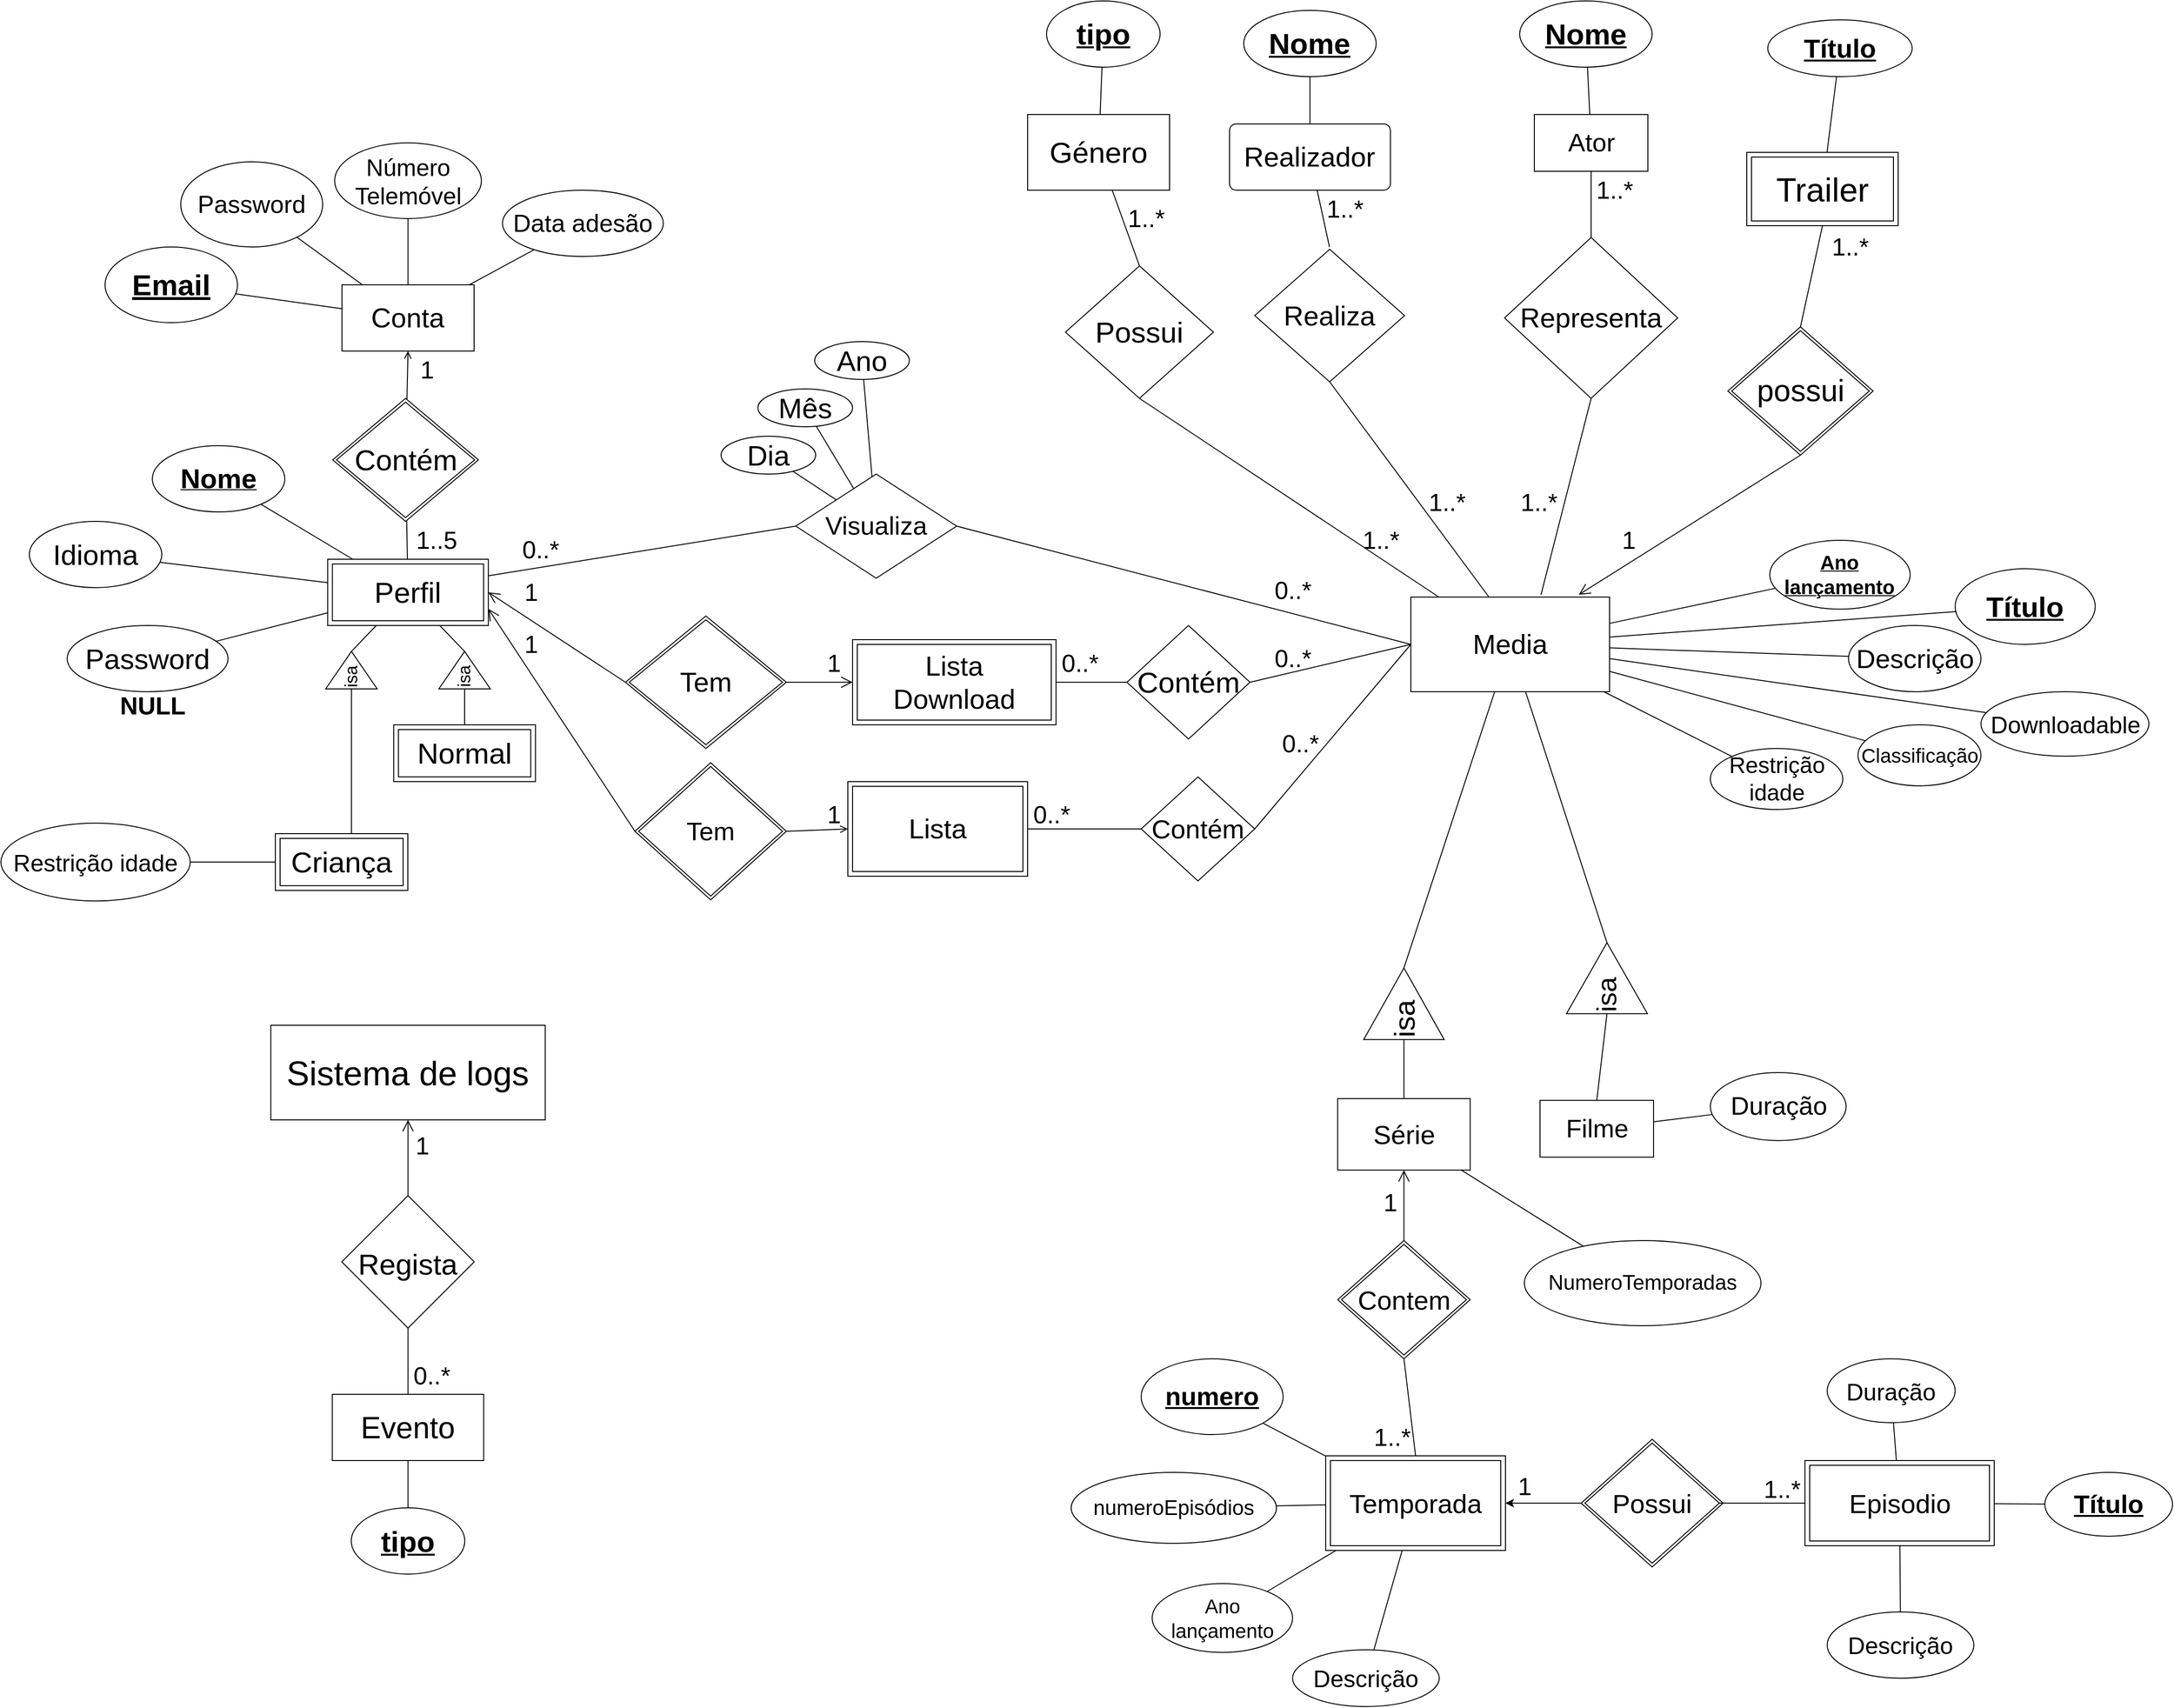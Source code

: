 <mxfile version="15.8.9"><diagram id="wGrFKBGPVvNsxCCn4W4k" name="Page-1"><mxGraphModel dx="2866" dy="2171" grid="1" gridSize="10" guides="1" tooltips="1" connect="1" arrows="1" fold="1" page="1" pageScale="1" pageWidth="827" pageHeight="1169" math="0" shadow="0"><root><mxCell id="0"/><mxCell id="1" parent="0"/><mxCell id="VMYvKB1QoR139iktfy2A-1" value="&lt;font style=&quot;font-size: 29px&quot;&gt;Conta&lt;/font&gt;" style="rounded=0;whiteSpace=wrap;html=1;" vertex="1" parent="1"><mxGeometry x="820.4" y="420" width="139.6" height="70" as="geometry"/></mxCell><mxCell id="VMYvKB1QoR139iktfy2A-2" value="&lt;font style=&quot;font-size: 29px&quot;&gt;Media&lt;/font&gt;" style="rounded=0;whiteSpace=wrap;html=1;fontSize=18;" vertex="1" parent="1"><mxGeometry x="1950" y="750" width="210" height="100" as="geometry"/></mxCell><mxCell id="VMYvKB1QoR139iktfy2A-3" value="&lt;font style=&quot;font-size: 27px&quot;&gt;Filme&lt;/font&gt;" style="rounded=0;whiteSpace=wrap;html=1;fontSize=18;" vertex="1" parent="1"><mxGeometry x="2086.5" y="1281.86" width="120" height="60" as="geometry"/></mxCell><mxCell id="VMYvKB1QoR139iktfy2A-4" value="&lt;font style=&quot;font-size: 28px&quot;&gt;Série&lt;/font&gt;" style="rounded=0;whiteSpace=wrap;html=1;fontSize=18;" vertex="1" parent="1"><mxGeometry x="1872.69" y="1280" width="140" height="75.56" as="geometry"/></mxCell><mxCell id="VMYvKB1QoR139iktfy2A-5" value="" style="endArrow=open;html=1;rounded=0;fontSize=18;entryX=0.5;entryY=1;entryDx=0;entryDy=0;startArrow=none;startFill=0;endFill=0;" edge="1" parent="1" source="VMYvKB1QoR139iktfy2A-36" target="VMYvKB1QoR139iktfy2A-1"><mxGeometry width="50" height="50" relative="1" as="geometry"><mxPoint x="890.2" y="530" as="sourcePoint"/><mxPoint x="1200.2" y="640" as="targetPoint"/></mxGeometry></mxCell><mxCell id="VMYvKB1QoR139iktfy2A-6" value="" style="endArrow=none;html=1;rounded=0;fontSize=18;" edge="1" parent="1" source="VMYvKB1QoR139iktfy2A-33" target="VMYvKB1QoR139iktfy2A-36"><mxGeometry width="50" height="50" relative="1" as="geometry"><mxPoint x="890.2" y="720" as="sourcePoint"/><mxPoint x="890.2" y="660" as="targetPoint"/></mxGeometry></mxCell><mxCell id="VMYvKB1QoR139iktfy2A-7" value="&lt;div style=&quot;font-size: 29px&quot; align=&quot;left&quot;&gt;&lt;font style=&quot;font-size: 29px&quot;&gt;isa&lt;/font&gt;&lt;/div&gt;" style="triangle;whiteSpace=wrap;html=1;fontSize=18;rotation=-90;align=left;" vertex="1" parent="1"><mxGeometry x="2119.76" y="1110" width="75" height="85.56" as="geometry"/></mxCell><mxCell id="VMYvKB1QoR139iktfy2A-8" value="&lt;div style=&quot;font-size: 31px&quot; align=&quot;left&quot;&gt;&lt;font style=&quot;font-size: 31px&quot;&gt;isa&lt;/font&gt;&lt;/div&gt;" style="triangle;whiteSpace=wrap;html=1;fontSize=18;rotation=-90;align=left;" vertex="1" parent="1"><mxGeometry x="1904.84" y="1137.22" width="75.71" height="85" as="geometry"/></mxCell><mxCell id="VMYvKB1QoR139iktfy2A-9" value="" style="endArrow=none;html=1;rounded=0;fontSize=18;exitX=0.5;exitY=0;exitDx=0;exitDy=0;entryX=0;entryY=0.5;entryDx=0;entryDy=0;" edge="1" parent="1" source="VMYvKB1QoR139iktfy2A-3" target="VMYvKB1QoR139iktfy2A-7"><mxGeometry width="50" height="50" relative="1" as="geometry"><mxPoint x="2002.39" y="1117.86" as="sourcePoint"/><mxPoint x="2052.39" y="1067.86" as="targetPoint"/></mxGeometry></mxCell><mxCell id="VMYvKB1QoR139iktfy2A-10" value="" style="endArrow=none;html=1;rounded=0;fontSize=18;entryX=1;entryY=0.5;entryDx=0;entryDy=0;" edge="1" parent="1" source="VMYvKB1QoR139iktfy2A-2" target="VMYvKB1QoR139iktfy2A-7"><mxGeometry width="50" height="50" relative="1" as="geometry"><mxPoint x="1624" y="970" as="sourcePoint"/><mxPoint x="1724" y="880" as="targetPoint"/></mxGeometry></mxCell><mxCell id="VMYvKB1QoR139iktfy2A-11" value="" style="endArrow=none;html=1;rounded=0;fontSize=18;exitX=0.5;exitY=0;exitDx=0;exitDy=0;entryX=0;entryY=0.5;entryDx=0;entryDy=0;" edge="1" parent="1" source="VMYvKB1QoR139iktfy2A-4" target="VMYvKB1QoR139iktfy2A-8"><mxGeometry width="50" height="50" relative="1" as="geometry"><mxPoint x="1427.39" y="1154.44" as="sourcePoint"/><mxPoint x="1477.39" y="1104.44" as="targetPoint"/></mxGeometry></mxCell><mxCell id="VMYvKB1QoR139iktfy2A-12" value="" style="endArrow=none;html=1;rounded=0;fontSize=18;entryX=1;entryY=0.5;entryDx=0;entryDy=0;" edge="1" parent="1" source="VMYvKB1QoR139iktfy2A-2" target="VMYvKB1QoR139iktfy2A-8"><mxGeometry width="50" height="50" relative="1" as="geometry"><mxPoint x="1624" y="970" as="sourcePoint"/><mxPoint x="1674" y="920" as="targetPoint"/></mxGeometry></mxCell><mxCell id="VMYvKB1QoR139iktfy2A-13" value="" style="endArrow=none;html=1;rounded=0;fontSize=19;exitX=0.5;exitY=0;exitDx=0;exitDy=0;" edge="1" parent="1" source="VMYvKB1QoR139iktfy2A-15" target="VMYvKB1QoR139iktfy2A-14"><mxGeometry width="50" height="50" relative="1" as="geometry"><mxPoint x="1752" y="360" as="sourcePoint"/><mxPoint x="1588" y="500" as="targetPoint"/></mxGeometry></mxCell><mxCell id="VMYvKB1QoR139iktfy2A-14" value="&lt;font style=&quot;font-size: 31px&quot;&gt;Género&lt;/font&gt;" style="rounded=0;whiteSpace=wrap;html=1;fontSize=19;" vertex="1" parent="1"><mxGeometry x="1545" y="240" width="150" height="80" as="geometry"/></mxCell><mxCell id="VMYvKB1QoR139iktfy2A-15" value="&lt;font style=&quot;font-size: 31px&quot;&gt;Possui&lt;/font&gt;" style="rhombus;whiteSpace=wrap;html=1;fontSize=19;" vertex="1" parent="1"><mxGeometry x="1585" y="400" width="156.38" height="140" as="geometry"/></mxCell><mxCell id="VMYvKB1QoR139iktfy2A-16" value="" style="endArrow=none;html=1;rounded=0;fontSize=19;entryX=0.5;entryY=1;entryDx=0;entryDy=0;" edge="1" parent="1" source="VMYvKB1QoR139iktfy2A-2" target="VMYvKB1QoR139iktfy2A-15"><mxGeometry width="50" height="50" relative="1" as="geometry"><mxPoint x="1590" y="910" as="sourcePoint"/><mxPoint x="1640" y="860" as="targetPoint"/></mxGeometry></mxCell><mxCell id="VMYvKB1QoR139iktfy2A-17" value="&lt;font style=&quot;font-size: 29px&quot;&gt;Representa&lt;/font&gt;" style="rhombus;whiteSpace=wrap;html=1;fontSize=19;" vertex="1" parent="1"><mxGeometry x="2049" y="370" width="183" height="170" as="geometry"/></mxCell><mxCell id="VMYvKB1QoR139iktfy2A-18" value="" style="endArrow=none;html=1;rounded=0;fontSize=19;entryX=0.5;entryY=1;entryDx=0;entryDy=0;exitX=0.655;exitY=-0.025;exitDx=0;exitDy=0;exitPerimeter=0;" edge="1" parent="1" source="VMYvKB1QoR139iktfy2A-2" target="VMYvKB1QoR139iktfy2A-17"><mxGeometry width="50" height="50" relative="1" as="geometry"><mxPoint x="1810" y="960" as="sourcePoint"/><mxPoint x="1640" y="860" as="targetPoint"/></mxGeometry></mxCell><mxCell id="VMYvKB1QoR139iktfy2A-19" value="&lt;font style=&quot;font-size: 27px&quot;&gt;Ator&lt;/font&gt;" style="rounded=0;whiteSpace=wrap;html=1;fontSize=19;" vertex="1" parent="1"><mxGeometry x="2080.5" y="240" width="120" height="60" as="geometry"/></mxCell><mxCell id="VMYvKB1QoR139iktfy2A-20" value="" style="endArrow=none;html=1;rounded=0;fontSize=19;entryX=0.5;entryY=1;entryDx=0;entryDy=0;exitX=0.5;exitY=0;exitDx=0;exitDy=0;" edge="1" parent="1" source="VMYvKB1QoR139iktfy2A-17" target="VMYvKB1QoR139iktfy2A-19"><mxGeometry width="50" height="50" relative="1" as="geometry"><mxPoint x="1922.38" y="610" as="sourcePoint"/><mxPoint x="1972.38" y="560" as="targetPoint"/></mxGeometry></mxCell><mxCell id="VMYvKB1QoR139iktfy2A-21" value="&lt;div align=&quot;left&quot;&gt;isa&lt;/div&gt;" style="triangle;whiteSpace=wrap;html=1;fontSize=18;rotation=-90;align=left;" vertex="1" parent="1"><mxGeometry x="810.61" y="800" width="39.59" height="54.44" as="geometry"/></mxCell><mxCell id="VMYvKB1QoR139iktfy2A-22" value="&lt;div align=&quot;left&quot;&gt;isa&lt;/div&gt;" style="triangle;whiteSpace=wrap;html=1;fontSize=18;rotation=-90;align=left;" vertex="1" parent="1"><mxGeometry x="930.2" y="800" width="39.59" height="54.44" as="geometry"/></mxCell><mxCell id="VMYvKB1QoR139iktfy2A-23" value="" style="endArrow=none;html=1;rounded=0;fontSize=16;exitX=1;exitY=0.5;exitDx=0;exitDy=0;" edge="1" parent="1" source="VMYvKB1QoR139iktfy2A-21" target="VMYvKB1QoR139iktfy2A-33"><mxGeometry width="50" height="50" relative="1" as="geometry"><mxPoint x="1190.2" y="990" as="sourcePoint"/><mxPoint x="890.2" y="780" as="targetPoint"/></mxGeometry></mxCell><mxCell id="VMYvKB1QoR139iktfy2A-24" value="" style="endArrow=none;html=1;rounded=0;fontSize=16;exitX=1;exitY=0.5;exitDx=0;exitDy=0;" edge="1" parent="1" source="VMYvKB1QoR139iktfy2A-22" target="VMYvKB1QoR139iktfy2A-33"><mxGeometry width="50" height="50" relative="1" as="geometry"><mxPoint x="1190.2" y="990" as="sourcePoint"/><mxPoint x="890.2" y="780" as="targetPoint"/></mxGeometry></mxCell><mxCell id="VMYvKB1QoR139iktfy2A-25" value="" style="endArrow=none;html=1;rounded=0;fontSize=16;entryX=0;entryY=0.5;entryDx=0;entryDy=0;exitX=0.5;exitY=0;exitDx=0;exitDy=0;" edge="1" parent="1" target="VMYvKB1QoR139iktfy2A-21"><mxGeometry width="50" height="50" relative="1" as="geometry"><mxPoint x="830.4" y="1000" as="sourcePoint"/><mxPoint x="1240.2" y="940" as="targetPoint"/></mxGeometry></mxCell><mxCell id="VMYvKB1QoR139iktfy2A-26" value="" style="endArrow=none;html=1;rounded=0;fontSize=16;exitX=0;exitY=0.5;exitDx=0;exitDy=0;entryX=0.5;entryY=0;entryDx=0;entryDy=0;" edge="1" parent="1" source="VMYvKB1QoR139iktfy2A-22" target="VMYvKB1QoR139iktfy2A-34"><mxGeometry width="50" height="50" relative="1" as="geometry"><mxPoint x="1190.2" y="990" as="sourcePoint"/><mxPoint x="950" y="890" as="targetPoint"/></mxGeometry></mxCell><mxCell id="VMYvKB1QoR139iktfy2A-27" value="" style="endArrow=none;html=1;rounded=0;entryX=0;entryY=0.5;entryDx=0;entryDy=0;exitX=1;exitY=0.25;exitDx=0;exitDy=0;" edge="1" parent="1" source="VMYvKB1QoR139iktfy2A-33" target="VMYvKB1QoR139iktfy2A-28"><mxGeometry width="50" height="50" relative="1" as="geometry"><mxPoint x="980" y="720" as="sourcePoint"/><mxPoint x="1550" y="990" as="targetPoint"/></mxGeometry></mxCell><mxCell id="VMYvKB1QoR139iktfy2A-28" value="&lt;font style=&quot;font-size: 27px&quot;&gt;Visualiza&lt;/font&gt;" style="rhombus;whiteSpace=wrap;html=1;fontSize=22;" vertex="1" parent="1"><mxGeometry x="1300" y="620" width="170" height="110" as="geometry"/></mxCell><mxCell id="VMYvKB1QoR139iktfy2A-29" value="" style="endArrow=none;html=1;rounded=0;entryX=1;entryY=0.5;entryDx=0;entryDy=0;exitX=0;exitY=0.5;exitDx=0;exitDy=0;" edge="1" parent="1" source="VMYvKB1QoR139iktfy2A-2" target="VMYvKB1QoR139iktfy2A-28"><mxGeometry width="50" height="50" relative="1" as="geometry"><mxPoint x="1500" y="1040" as="sourcePoint"/><mxPoint x="1550" y="990" as="targetPoint"/></mxGeometry></mxCell><mxCell id="VMYvKB1QoR139iktfy2A-30" value="" style="endArrow=none;html=1;rounded=0;exitX=0;exitY=0.5;exitDx=0;exitDy=0;" edge="1" parent="1" source="VMYvKB1QoR139iktfy2A-31" target="VMYvKB1QoR139iktfy2A-37"><mxGeometry width="50" height="50" relative="1" as="geometry"><mxPoint x="1550" y="920" as="sourcePoint"/><mxPoint x="1350" y="880" as="targetPoint"/></mxGeometry></mxCell><mxCell id="VMYvKB1QoR139iktfy2A-31" value="&lt;font style=&quot;font-size: 28px&quot;&gt;Contém&lt;/font&gt;" style="rhombus;whiteSpace=wrap;html=1;fontSize=18;align=center;" vertex="1" parent="1"><mxGeometry x="1665" y="940" width="120" height="110" as="geometry"/></mxCell><mxCell id="VMYvKB1QoR139iktfy2A-32" value="" style="endArrow=none;html=1;rounded=0;entryX=1;entryY=0.5;entryDx=0;entryDy=0;exitX=0;exitY=0.5;exitDx=0;exitDy=0;" edge="1" parent="1" source="VMYvKB1QoR139iktfy2A-2" target="VMYvKB1QoR139iktfy2A-31"><mxGeometry width="50" height="50" relative="1" as="geometry"><mxPoint x="1450" y="1040" as="sourcePoint"/><mxPoint x="1500" y="990" as="targetPoint"/></mxGeometry></mxCell><mxCell id="VMYvKB1QoR139iktfy2A-33" value="&lt;font style=&quot;font-size: 31px&quot;&gt;Perfil&lt;/font&gt;" style="shape=ext;margin=3;double=1;whiteSpace=wrap;html=1;align=center;" vertex="1" parent="1"><mxGeometry x="805.3" y="710" width="169.8" height="70" as="geometry"/></mxCell><mxCell id="VMYvKB1QoR139iktfy2A-34" value="Normal" style="shape=ext;margin=3;double=1;whiteSpace=wrap;html=1;align=center;fontSize=31;" vertex="1" parent="1"><mxGeometry x="875.09" y="885" width="149.8" height="60" as="geometry"/></mxCell><mxCell id="VMYvKB1QoR139iktfy2A-35" value="Criança" style="shape=ext;margin=3;double=1;whiteSpace=wrap;html=1;align=center;fontSize=31;" vertex="1" parent="1"><mxGeometry x="750" y="1000" width="140" height="60" as="geometry"/></mxCell><mxCell id="VMYvKB1QoR139iktfy2A-36" value="Contém" style="shape=rhombus;double=1;perimeter=rhombusPerimeter;whiteSpace=wrap;html=1;align=center;fontSize=31;" vertex="1" parent="1"><mxGeometry x="810.61" y="540" width="154" height="130" as="geometry"/></mxCell><mxCell id="VMYvKB1QoR139iktfy2A-37" value="Lista" style="shape=ext;margin=3;double=1;whiteSpace=wrap;html=1;align=center;fontSize=29;" vertex="1" parent="1"><mxGeometry x="1355" y="945" width="190" height="100" as="geometry"/></mxCell><mxCell id="VMYvKB1QoR139iktfy2A-38" value="&lt;font style=&quot;font-size: 27px&quot;&gt;Tem&lt;/font&gt;" style="shape=rhombus;double=1;perimeter=rhombusPerimeter;whiteSpace=wrap;html=1;align=center;fontSize=24;" vertex="1" parent="1"><mxGeometry x="1130" y="925" width="160" height="145" as="geometry"/></mxCell><mxCell id="VMYvKB1QoR139iktfy2A-39" value="" style="endArrow=open;html=1;rounded=0;exitX=0;exitY=0.5;exitDx=0;exitDy=0;startArrow=none;startFill=0;endFill=0;endSize=10;startSize=10;entryX=1;entryY=0.75;entryDx=0;entryDy=0;" edge="1" parent="1" source="VMYvKB1QoR139iktfy2A-38" target="VMYvKB1QoR139iktfy2A-33"><mxGeometry width="50" height="50" relative="1" as="geometry"><mxPoint x="1034.89" y="925" as="sourcePoint"/><mxPoint x="970" y="745" as="targetPoint"/></mxGeometry></mxCell><mxCell id="VMYvKB1QoR139iktfy2A-40" value="" style="endArrow=open;html=1;rounded=0;fontSize=18;startArrow=none;startFill=0;endFill=0;exitX=1;exitY=0.5;exitDx=0;exitDy=0;entryX=0;entryY=0.5;entryDx=0;entryDy=0;" edge="1" parent="1" source="VMYvKB1QoR139iktfy2A-38" target="VMYvKB1QoR139iktfy2A-37"><mxGeometry width="50" height="50" relative="1" as="geometry"><mxPoint x="826.768" y="1155.973" as="sourcePoint"/><mxPoint x="829.164" y="1070" as="targetPoint"/></mxGeometry></mxCell><mxCell id="VMYvKB1QoR139iktfy2A-41" value="&lt;font style=&quot;font-size: 35px&quot;&gt;Trailer&lt;/font&gt;" style="shape=ext;margin=3;double=1;whiteSpace=wrap;html=1;align=center;fontSize=24;" vertex="1" parent="1"><mxGeometry x="2305" y="280" width="160" height="77.5" as="geometry"/></mxCell><mxCell id="VMYvKB1QoR139iktfy2A-42" value="&lt;font style=&quot;font-size: 32px&quot;&gt;possui&lt;/font&gt;" style="shape=rhombus;double=1;perimeter=rhombusPerimeter;whiteSpace=wrap;html=1;align=center;fontSize=24;" vertex="1" parent="1"><mxGeometry x="2285" y="464.44" width="153.5" height="135.56" as="geometry"/></mxCell><mxCell id="VMYvKB1QoR139iktfy2A-43" value="" style="endArrow=none;html=1;rounded=0;fontSize=24;startSize=10;endSize=10;exitX=0.845;exitY=-0.025;exitDx=0;exitDy=0;startArrow=open;startFill=0;entryX=0.5;entryY=1;entryDx=0;entryDy=0;exitPerimeter=0;" edge="1" parent="1" source="VMYvKB1QoR139iktfy2A-2" target="VMYvKB1QoR139iktfy2A-42"><mxGeometry width="50" height="50" relative="1" as="geometry"><mxPoint x="1560" y="1040" as="sourcePoint"/><mxPoint x="1610" y="990" as="targetPoint"/></mxGeometry></mxCell><mxCell id="VMYvKB1QoR139iktfy2A-44" value="" style="endArrow=none;html=1;rounded=0;fontSize=24;startSize=10;endSize=10;entryX=0.5;entryY=1;entryDx=0;entryDy=0;exitX=0.5;exitY=0;exitDx=0;exitDy=0;" edge="1" parent="1" source="VMYvKB1QoR139iktfy2A-42" target="VMYvKB1QoR139iktfy2A-41"><mxGeometry width="50" height="50" relative="1" as="geometry"><mxPoint x="1581.5" y="774.44" as="sourcePoint"/><mxPoint x="1631.5" y="724.44" as="targetPoint"/></mxGeometry></mxCell><mxCell id="VMYvKB1QoR139iktfy2A-45" value="Temporada" style="shape=ext;margin=3;double=1;whiteSpace=wrap;html=1;align=center;fontSize=28;" vertex="1" parent="1"><mxGeometry x="1860" y="1657.5" width="190" height="100" as="geometry"/></mxCell><mxCell id="VMYvKB1QoR139iktfy2A-46" value="Episodio" style="shape=ext;margin=3;double=1;whiteSpace=wrap;html=1;align=center;fontSize=28;" vertex="1" parent="1"><mxGeometry x="2366.5" y="1662.5" width="200" height="90" as="geometry"/></mxCell><mxCell id="VMYvKB1QoR139iktfy2A-47" value="Contem" style="shape=rhombus;double=1;perimeter=rhombusPerimeter;whiteSpace=wrap;html=1;align=center;fontSize=28;" vertex="1" parent="1"><mxGeometry x="1872.69" y="1430" width="140" height="125" as="geometry"/></mxCell><mxCell id="VMYvKB1QoR139iktfy2A-48" value="" style="endArrow=open;html=1;rounded=0;fontSize=28;startSize=10;endSize=10;entryX=0.5;entryY=1;entryDx=0;entryDy=0;exitX=0.5;exitY=0;exitDx=0;exitDy=0;startArrow=none;startFill=0;endFill=0;" edge="1" parent="1" source="VMYvKB1QoR139iktfy2A-47" target="VMYvKB1QoR139iktfy2A-4"><mxGeometry relative="1" as="geometry"><mxPoint x="1186.5" y="1440" as="sourcePoint"/><mxPoint x="1346.5" y="1440" as="targetPoint"/></mxGeometry></mxCell><mxCell id="VMYvKB1QoR139iktfy2A-49" value="" style="endArrow=none;html=1;rounded=0;fontSize=28;startSize=10;endSize=10;entryX=0.5;entryY=1;entryDx=0;entryDy=0;exitX=0.5;exitY=0;exitDx=0;exitDy=0;" edge="1" parent="1" source="VMYvKB1QoR139iktfy2A-45" target="VMYvKB1QoR139iktfy2A-47"><mxGeometry relative="1" as="geometry"><mxPoint x="1941.5" y="1510" as="sourcePoint"/><mxPoint x="2006.5" y="1440" as="targetPoint"/></mxGeometry></mxCell><mxCell id="VMYvKB1QoR139iktfy2A-50" value="" style="edgeStyle=orthogonalEdgeStyle;rounded=0;orthogonalLoop=1;jettySize=auto;html=1;fontSize=21;" edge="1" parent="1" source="VMYvKB1QoR139iktfy2A-51" target="VMYvKB1QoR139iktfy2A-45"><mxGeometry relative="1" as="geometry"/></mxCell><mxCell id="VMYvKB1QoR139iktfy2A-51" value="Possui" style="shape=rhombus;double=1;perimeter=rhombusPerimeter;whiteSpace=wrap;html=1;align=center;fontSize=28;" vertex="1" parent="1"><mxGeometry x="2130" y="1640" width="150" height="135" as="geometry"/></mxCell><mxCell id="VMYvKB1QoR139iktfy2A-52" value="" style="endArrow=none;html=1;rounded=0;fontSize=28;startSize=10;endSize=10;exitX=1;exitY=0.5;exitDx=0;exitDy=0;" edge="1" parent="1" source="VMYvKB1QoR139iktfy2A-45" target="VMYvKB1QoR139iktfy2A-51"><mxGeometry relative="1" as="geometry"><mxPoint x="1376.5" y="1347.5" as="sourcePoint"/><mxPoint x="2126.09" y="1707.5" as="targetPoint"/></mxGeometry></mxCell><mxCell id="VMYvKB1QoR139iktfy2A-53" value="" style="endArrow=none;html=1;rounded=0;fontSize=28;startSize=10;endSize=10;entryX=0;entryY=0.5;entryDx=0;entryDy=0;exitX=1;exitY=0.5;exitDx=0;exitDy=0;" edge="1" parent="1" target="VMYvKB1QoR139iktfy2A-46"><mxGeometry relative="1" as="geometry"><mxPoint x="2276.09" y="1707.5" as="sourcePoint"/><mxPoint x="2136.5" y="1582.5" as="targetPoint"/></mxGeometry></mxCell><mxCell id="VMYvKB1QoR139iktfy2A-54" value="Realiza" style="shape=rhombus;perimeter=rhombusPerimeter;whiteSpace=wrap;html=1;align=center;fontSize=29;" vertex="1" parent="1"><mxGeometry x="1785" y="382.5" width="158.38" height="140" as="geometry"/></mxCell><mxCell id="VMYvKB1QoR139iktfy2A-55" value="" style="endArrow=none;html=1;rounded=0;fontSize=29;startSize=10;endSize=10;entryX=0.5;entryY=1;entryDx=0;entryDy=0;exitX=0.393;exitY=0;exitDx=0;exitDy=0;exitPerimeter=0;" edge="1" parent="1" source="VMYvKB1QoR139iktfy2A-2" target="VMYvKB1QoR139iktfy2A-54"><mxGeometry relative="1" as="geometry"><mxPoint x="1500" y="1090" as="sourcePoint"/><mxPoint x="1660" y="1090" as="targetPoint"/></mxGeometry></mxCell><mxCell id="VMYvKB1QoR139iktfy2A-56" value="Realizador" style="rounded=1;arcSize=10;whiteSpace=wrap;html=1;align=center;fontSize=29;" vertex="1" parent="1"><mxGeometry x="1758.38" y="250" width="170" height="70" as="geometry"/></mxCell><mxCell id="VMYvKB1QoR139iktfy2A-57" value="" style="endArrow=none;html=1;rounded=0;fontSize=29;startSize=10;endSize=10;" edge="1" parent="1" target="VMYvKB1QoR139iktfy2A-56"><mxGeometry relative="1" as="geometry"><mxPoint x="1864" y="380" as="sourcePoint"/><mxPoint x="1874.19" y="532.5" as="targetPoint"/></mxGeometry></mxCell><mxCell id="VMYvKB1QoR139iktfy2A-58" value="Tem" style="shape=rhombus;double=1;perimeter=rhombusPerimeter;whiteSpace=wrap;html=1;align=center;fontSize=29;" vertex="1" parent="1"><mxGeometry x="1120" y="770" width="170" height="140" as="geometry"/></mxCell><mxCell id="VMYvKB1QoR139iktfy2A-59" value="Lista&lt;br&gt;Download" style="shape=ext;margin=3;double=1;whiteSpace=wrap;html=1;align=center;fontSize=29;" vertex="1" parent="1"><mxGeometry x="1360" y="795" width="215" height="90" as="geometry"/></mxCell><mxCell id="VMYvKB1QoR139iktfy2A-60" value="" style="endArrow=none;html=1;rounded=0;fontSize=29;startSize=10;endSize=14;startArrow=open;startFill=0;entryX=0;entryY=0.5;entryDx=0;entryDy=0;exitX=1;exitY=0.5;exitDx=0;exitDy=0;" edge="1" parent="1" source="VMYvKB1QoR139iktfy2A-33" target="VMYvKB1QoR139iktfy2A-58"><mxGeometry relative="1" as="geometry"><mxPoint x="970" y="730" as="sourcePoint"/><mxPoint x="1190" y="730" as="targetPoint"/></mxGeometry></mxCell><mxCell id="VMYvKB1QoR139iktfy2A-61" value="" style="endArrow=open;html=1;rounded=0;fontSize=29;startSize=10;endSize=10;exitX=1;exitY=0.5;exitDx=0;exitDy=0;endFill=0;" edge="1" parent="1" source="VMYvKB1QoR139iktfy2A-58" target="VMYvKB1QoR139iktfy2A-59"><mxGeometry relative="1" as="geometry"><mxPoint x="1490" y="700" as="sourcePoint"/><mxPoint x="1650" y="700" as="targetPoint"/></mxGeometry></mxCell><mxCell id="VMYvKB1QoR139iktfy2A-62" value="&lt;div&gt;Contém&lt;/div&gt;" style="shape=rhombus;perimeter=rhombusPerimeter;whiteSpace=wrap;html=1;align=center;fontSize=31;" vertex="1" parent="1"><mxGeometry x="1650" y="780" width="130" height="120" as="geometry"/></mxCell><mxCell id="VMYvKB1QoR139iktfy2A-63" value="" style="endArrow=none;html=1;rounded=0;fontSize=28;startSize=10;endSize=10;entryX=1;entryY=0.5;entryDx=0;entryDy=0;exitX=0;exitY=0.5;exitDx=0;exitDy=0;" edge="1" parent="1" source="VMYvKB1QoR139iktfy2A-62" target="VMYvKB1QoR139iktfy2A-59"><mxGeometry width="50" height="50" relative="1" as="geometry"><mxPoint x="1550" y="900" as="sourcePoint"/><mxPoint x="1600" y="850" as="targetPoint"/></mxGeometry></mxCell><mxCell id="VMYvKB1QoR139iktfy2A-64" value="" style="endArrow=none;html=1;rounded=0;fontSize=28;startSize=10;endSize=10;entryX=1;entryY=0.5;entryDx=0;entryDy=0;exitX=0;exitY=0.5;exitDx=0;exitDy=0;" edge="1" parent="1" source="VMYvKB1QoR139iktfy2A-2" target="VMYvKB1QoR139iktfy2A-62"><mxGeometry width="50" height="50" relative="1" as="geometry"><mxPoint x="1550" y="900" as="sourcePoint"/><mxPoint x="1600" y="850" as="targetPoint"/></mxGeometry></mxCell><mxCell id="VMYvKB1QoR139iktfy2A-65" value="&lt;font style=&quot;font-size: 36px&quot;&gt;Sistema de logs&lt;/font&gt;" style="rounded=0;whiteSpace=wrap;html=1;" vertex="1" parent="1"><mxGeometry x="745.2" y="1202.5" width="290" height="100" as="geometry"/></mxCell><mxCell id="VMYvKB1QoR139iktfy2A-66" value="Evento" style="rounded=0;whiteSpace=wrap;html=1;fontSize=32;" vertex="1" parent="1"><mxGeometry x="810.2" y="1592.5" width="160" height="70" as="geometry"/></mxCell><mxCell id="VMYvKB1QoR139iktfy2A-67" value="&lt;font style=&quot;font-size: 31px&quot;&gt;Regista&lt;/font&gt;" style="rhombus;whiteSpace=wrap;html=1;fontSize=36;" vertex="1" parent="1"><mxGeometry x="820.2" y="1382.5" width="140" height="140" as="geometry"/></mxCell><mxCell id="VMYvKB1QoR139iktfy2A-68" value="" style="endArrow=open;html=1;rounded=0;fontSize=36;entryX=0.5;entryY=1;entryDx=0;entryDy=0;endFill=0;endSize=10;" edge="1" parent="1" source="VMYvKB1QoR139iktfy2A-67" target="VMYvKB1QoR139iktfy2A-65"><mxGeometry width="50" height="50" relative="1" as="geometry"><mxPoint x="-314.8" y="1742.5" as="sourcePoint"/><mxPoint x="-264.8" y="1692.5" as="targetPoint"/></mxGeometry></mxCell><mxCell id="VMYvKB1QoR139iktfy2A-69" value="" style="endArrow=none;html=1;rounded=0;fontSize=36;exitX=0.5;exitY=0;exitDx=0;exitDy=0;" edge="1" parent="1" source="VMYvKB1QoR139iktfy2A-66" target="VMYvKB1QoR139iktfy2A-67"><mxGeometry width="50" height="50" relative="1" as="geometry"><mxPoint x="-314.8" y="1742.5" as="sourcePoint"/><mxPoint x="-264.8" y="1692.5" as="targetPoint"/></mxGeometry></mxCell><mxCell id="VMYvKB1QoR139iktfy2A-70" value="&lt;font style=&quot;font-size: 26px&quot;&gt;Password&lt;/font&gt;" style="ellipse;whiteSpace=wrap;html=1;align=center;" vertex="1" parent="1"><mxGeometry x="650" y="290" width="150" height="90" as="geometry"/></mxCell><mxCell id="VMYvKB1QoR139iktfy2A-71" value="&lt;font style=&quot;font-size: 31px&quot;&gt;&lt;b&gt;&lt;u&gt;&lt;font style=&quot;font-size: 31px&quot;&gt;Email&lt;/font&gt;&lt;/u&gt;&lt;/b&gt;&lt;/font&gt;" style="ellipse;whiteSpace=wrap;html=1;align=center;" vertex="1" parent="1"><mxGeometry x="570" y="380" width="140" height="80" as="geometry"/></mxCell><mxCell id="VMYvKB1QoR139iktfy2A-72" value="&lt;div&gt;&lt;font style=&quot;font-size: 25px&quot;&gt;Número&lt;/font&gt;&lt;/div&gt;&lt;div&gt;&lt;font style=&quot;font-size: 25px&quot;&gt;Telemóvel&lt;/font&gt;&lt;/div&gt;" style="ellipse;whiteSpace=wrap;html=1;align=center;" vertex="1" parent="1"><mxGeometry x="812.65" y="270" width="155.1" height="80" as="geometry"/></mxCell><mxCell id="VMYvKB1QoR139iktfy2A-73" value="&lt;font style=&quot;font-size: 26px&quot;&gt;Data adesão&lt;/font&gt;" style="ellipse;whiteSpace=wrap;html=1;align=center;" vertex="1" parent="1"><mxGeometry x="990" y="320" width="170" height="70" as="geometry"/></mxCell><mxCell id="VMYvKB1QoR139iktfy2A-74" value="" style="endArrow=none;html=1;rounded=0;" edge="1" parent="1" source="VMYvKB1QoR139iktfy2A-1" target="VMYvKB1QoR139iktfy2A-71"><mxGeometry width="50" height="50" relative="1" as="geometry"><mxPoint x="1100" y="490" as="sourcePoint"/><mxPoint x="1150" y="440" as="targetPoint"/></mxGeometry></mxCell><mxCell id="VMYvKB1QoR139iktfy2A-75" value="" style="endArrow=none;html=1;rounded=0;" edge="1" parent="1" source="VMYvKB1QoR139iktfy2A-1" target="VMYvKB1QoR139iktfy2A-70"><mxGeometry width="50" height="50" relative="1" as="geometry"><mxPoint x="1100" y="490" as="sourcePoint"/><mxPoint x="1150" y="440" as="targetPoint"/></mxGeometry></mxCell><mxCell id="VMYvKB1QoR139iktfy2A-76" value="" style="endArrow=none;html=1;rounded=0;" edge="1" parent="1" source="VMYvKB1QoR139iktfy2A-1" target="VMYvKB1QoR139iktfy2A-72"><mxGeometry width="50" height="50" relative="1" as="geometry"><mxPoint x="1100" y="490" as="sourcePoint"/><mxPoint x="1150" y="440" as="targetPoint"/></mxGeometry></mxCell><mxCell id="VMYvKB1QoR139iktfy2A-77" value="" style="endArrow=none;html=1;rounded=0;" edge="1" parent="1" source="VMYvKB1QoR139iktfy2A-1" target="VMYvKB1QoR139iktfy2A-73"><mxGeometry width="50" height="50" relative="1" as="geometry"><mxPoint x="1100" y="490" as="sourcePoint"/><mxPoint x="1150" y="440" as="targetPoint"/></mxGeometry></mxCell><mxCell id="VMYvKB1QoR139iktfy2A-78" value="&lt;u&gt;&lt;font style=&quot;font-size: 29px&quot;&gt;&lt;b&gt;Nome&lt;/b&gt;&lt;/font&gt;&lt;/u&gt;" style="ellipse;whiteSpace=wrap;html=1;align=center;" vertex="1" parent="1"><mxGeometry x="620" y="590" width="140" height="70" as="geometry"/></mxCell><mxCell id="VMYvKB1QoR139iktfy2A-79" value="&lt;font style=&quot;font-size: 30px&quot;&gt;Idioma&lt;/font&gt;" style="ellipse;whiteSpace=wrap;html=1;align=center;" vertex="1" parent="1"><mxGeometry x="490" y="670" width="140" height="70" as="geometry"/></mxCell><mxCell id="VMYvKB1QoR139iktfy2A-80" value="&lt;font style=&quot;font-size: 25px&quot;&gt;Restrição idade&lt;/font&gt;" style="ellipse;whiteSpace=wrap;html=1;align=center;" vertex="1" parent="1"><mxGeometry x="460" y="988.89" width="200" height="82.22" as="geometry"/></mxCell><mxCell id="VMYvKB1QoR139iktfy2A-81" value="" style="endArrow=none;html=1;rounded=0;" edge="1" parent="1" source="VMYvKB1QoR139iktfy2A-33" target="VMYvKB1QoR139iktfy2A-78"><mxGeometry width="50" height="50" relative="1" as="geometry"><mxPoint x="1100" y="790" as="sourcePoint"/><mxPoint x="1150" y="740" as="targetPoint"/></mxGeometry></mxCell><mxCell id="VMYvKB1QoR139iktfy2A-82" value="" style="endArrow=none;html=1;rounded=0;" edge="1" parent="1" source="VMYvKB1QoR139iktfy2A-33" target="VMYvKB1QoR139iktfy2A-79"><mxGeometry width="50" height="50" relative="1" as="geometry"><mxPoint x="1100" y="790" as="sourcePoint"/><mxPoint x="1150" y="740" as="targetPoint"/></mxGeometry></mxCell><mxCell id="VMYvKB1QoR139iktfy2A-83" value="" style="endArrow=none;html=1;rounded=0;" edge="1" parent="1" source="VMYvKB1QoR139iktfy2A-35" target="VMYvKB1QoR139iktfy2A-80"><mxGeometry width="50" height="50" relative="1" as="geometry"><mxPoint x="1100" y="790" as="sourcePoint"/><mxPoint x="1150" y="740" as="targetPoint"/></mxGeometry></mxCell><mxCell id="VMYvKB1QoR139iktfy2A-84" value="&lt;u&gt;&lt;b&gt;&lt;font style=&quot;font-size: 21px&quot;&gt;Ano lançamento&lt;br&gt;&lt;/font&gt;&lt;/b&gt;&lt;/u&gt;" style="ellipse;whiteSpace=wrap;html=1;align=center;" vertex="1" parent="1"><mxGeometry x="2329.31" y="690" width="148.38" height="72.78" as="geometry"/></mxCell><mxCell id="VMYvKB1QoR139iktfy2A-85" value="" style="endArrow=none;html=1;rounded=0;fontSize=21;" edge="1" parent="1" source="VMYvKB1QoR139iktfy2A-84" target="VMYvKB1QoR139iktfy2A-2"><mxGeometry width="50" height="50" relative="1" as="geometry"><mxPoint x="1920" y="1000" as="sourcePoint"/><mxPoint x="1970" y="950" as="targetPoint"/></mxGeometry></mxCell><mxCell id="VMYvKB1QoR139iktfy2A-86" value="Classificação" style="ellipse;whiteSpace=wrap;html=1;align=center;fontSize=21;" vertex="1" parent="1"><mxGeometry x="2422.5" y="885" width="130" height="64.44" as="geometry"/></mxCell><mxCell id="VMYvKB1QoR139iktfy2A-87" value="" style="endArrow=none;html=1;rounded=0;fontSize=21;" edge="1" parent="1" source="VMYvKB1QoR139iktfy2A-86" target="VMYvKB1QoR139iktfy2A-2"><mxGeometry width="50" height="50" relative="1" as="geometry"><mxPoint x="1920" y="1000" as="sourcePoint"/><mxPoint x="1970" y="950" as="targetPoint"/></mxGeometry></mxCell><mxCell id="VMYvKB1QoR139iktfy2A-88" value="&lt;font style=&quot;font-size: 24px&quot;&gt;Restrição idade&lt;/font&gt;" style="ellipse;whiteSpace=wrap;html=1;align=center;fontSize=21;" vertex="1" parent="1"><mxGeometry x="2266.5" y="910.0" width="140" height="64.44" as="geometry"/></mxCell><mxCell id="VMYvKB1QoR139iktfy2A-89" value="" style="endArrow=none;html=1;rounded=0;fontSize=21;" edge="1" parent="1" source="VMYvKB1QoR139iktfy2A-88" target="VMYvKB1QoR139iktfy2A-2"><mxGeometry width="50" height="50" relative="1" as="geometry"><mxPoint x="1920" y="1000" as="sourcePoint"/><mxPoint x="1970" y="950" as="targetPoint"/></mxGeometry></mxCell><mxCell id="VMYvKB1QoR139iktfy2A-90" value="&lt;font style=&quot;font-size: 28px&quot;&gt;Descrição&lt;/font&gt;" style="ellipse;whiteSpace=wrap;html=1;align=center;fontSize=21;" vertex="1" parent="1"><mxGeometry x="2412.5" y="780.0" width="140" height="70" as="geometry"/></mxCell><mxCell id="VMYvKB1QoR139iktfy2A-91" value="" style="endArrow=none;html=1;rounded=0;fontSize=21;" edge="1" parent="1" source="VMYvKB1QoR139iktfy2A-90" target="VMYvKB1QoR139iktfy2A-2"><mxGeometry width="50" height="50" relative="1" as="geometry"><mxPoint x="1920" y="1000" as="sourcePoint"/><mxPoint x="1970" y="950" as="targetPoint"/></mxGeometry></mxCell><mxCell id="VMYvKB1QoR139iktfy2A-92" value="&lt;font style=&quot;font-size: 25px&quot;&gt;Downloadable&lt;/font&gt;" style="ellipse;whiteSpace=wrap;html=1;align=center;fontSize=21;" vertex="1" parent="1"><mxGeometry x="2552.5" y="850.0" width="177.5" height="68.14" as="geometry"/></mxCell><mxCell id="VMYvKB1QoR139iktfy2A-93" value="" style="endArrow=none;html=1;rounded=0;fontSize=21;" edge="1" parent="1" source="VMYvKB1QoR139iktfy2A-92" target="VMYvKB1QoR139iktfy2A-2"><mxGeometry width="50" height="50" relative="1" as="geometry"><mxPoint x="1920" y="1200" as="sourcePoint"/><mxPoint x="1970" y="1150" as="targetPoint"/></mxGeometry></mxCell><mxCell id="VMYvKB1QoR139iktfy2A-94" value="&lt;font style=&quot;font-size: 27px&quot;&gt;Duração&lt;/font&gt;" style="ellipse;whiteSpace=wrap;html=1;align=center;fontSize=21;" vertex="1" parent="1"><mxGeometry x="2266.5" y="1252.5" width="143.5" height="71.86" as="geometry"/></mxCell><mxCell id="VMYvKB1QoR139iktfy2A-95" value="" style="endArrow=none;html=1;rounded=0;fontSize=21;" edge="1" parent="1" source="VMYvKB1QoR139iktfy2A-3" target="VMYvKB1QoR139iktfy2A-94"><mxGeometry width="50" height="50" relative="1" as="geometry"><mxPoint x="1460" y="992.5" as="sourcePoint"/><mxPoint x="1510" y="942.5" as="targetPoint"/></mxGeometry></mxCell><mxCell id="VMYvKB1QoR139iktfy2A-96" value="&lt;font style=&quot;font-size: 25px&quot;&gt;Duração&lt;/font&gt;" style="ellipse;whiteSpace=wrap;html=1;align=center;fontSize=21;" vertex="1" parent="1"><mxGeometry x="2390" y="1555" width="135.25" height="67.5" as="geometry"/></mxCell><mxCell id="VMYvKB1QoR139iktfy2A-97" value="" style="endArrow=none;html=1;rounded=0;fontSize=22;" edge="1" parent="1" source="VMYvKB1QoR139iktfy2A-46" target="VMYvKB1QoR139iktfy2A-96"><mxGeometry width="50" height="50" relative="1" as="geometry"><mxPoint x="1460" y="1512.5" as="sourcePoint"/><mxPoint x="1510" y="1462.5" as="targetPoint"/></mxGeometry></mxCell><mxCell id="VMYvKB1QoR139iktfy2A-98" value="numeroEpisódios" style="ellipse;whiteSpace=wrap;html=1;align=center;fontSize=22;" vertex="1" parent="1"><mxGeometry x="1591" y="1675" width="217" height="75" as="geometry"/></mxCell><mxCell id="VMYvKB1QoR139iktfy2A-99" value="" style="endArrow=none;html=1;rounded=0;fontSize=22;" edge="1" parent="1" source="VMYvKB1QoR139iktfy2A-45" target="VMYvKB1QoR139iktfy2A-98"><mxGeometry width="50" height="50" relative="1" as="geometry"><mxPoint x="1460" y="1512.5" as="sourcePoint"/><mxPoint x="1510" y="1462.5" as="targetPoint"/></mxGeometry></mxCell><mxCell id="VMYvKB1QoR139iktfy2A-100" value="NumeroTemporadas" style="ellipse;whiteSpace=wrap;html=1;align=center;fontSize=22;" vertex="1" parent="1"><mxGeometry x="2070" y="1430" width="250" height="90" as="geometry"/></mxCell><mxCell id="VMYvKB1QoR139iktfy2A-101" value="" style="endArrow=none;html=1;rounded=0;fontSize=22;" edge="1" parent="1" source="VMYvKB1QoR139iktfy2A-100" target="VMYvKB1QoR139iktfy2A-4"><mxGeometry width="50" height="50" relative="1" as="geometry"><mxPoint x="1460" y="1512.5" as="sourcePoint"/><mxPoint x="1510" y="1462.5" as="targetPoint"/></mxGeometry></mxCell><mxCell id="VMYvKB1QoR139iktfy2A-102" value="&lt;u&gt;&lt;font size=&quot;1&quot;&gt;&lt;b style=&quot;font-size: 30px&quot;&gt;Título&lt;/b&gt;&lt;/font&gt;&lt;/u&gt;" style="ellipse;whiteSpace=wrap;html=1;align=center;fontSize=22;" vertex="1" parent="1"><mxGeometry x="2525.25" y="720" width="148" height="80" as="geometry"/></mxCell><mxCell id="VMYvKB1QoR139iktfy2A-103" value="" style="endArrow=none;html=1;rounded=0;fontSize=27;" edge="1" parent="1" source="VMYvKB1QoR139iktfy2A-102" target="VMYvKB1QoR139iktfy2A-2"><mxGeometry width="50" height="50" relative="1" as="geometry"><mxPoint x="2570" y="1180" as="sourcePoint"/><mxPoint x="2620" y="1130" as="targetPoint"/></mxGeometry></mxCell><mxCell id="VMYvKB1QoR139iktfy2A-104" value="&lt;u&gt;&lt;b&gt;Título&lt;/b&gt;&lt;/u&gt;" style="ellipse;whiteSpace=wrap;html=1;align=center;fontSize=27;" vertex="1" parent="1"><mxGeometry x="2620" y="1675" width="135" height="67.5" as="geometry"/></mxCell><mxCell id="VMYvKB1QoR139iktfy2A-105" value="&lt;font style=&quot;font-size: 21px&quot;&gt;Ano lançamento&lt;br&gt;&lt;/font&gt;" style="ellipse;whiteSpace=wrap;html=1;align=center;" vertex="1" parent="1"><mxGeometry x="1676.62" y="1792.5" width="148.38" height="72.78" as="geometry"/></mxCell><mxCell id="VMYvKB1QoR139iktfy2A-106" value="" style="endArrow=none;html=1;rounded=0;fontSize=27;" edge="1" parent="1" source="VMYvKB1QoR139iktfy2A-105" target="VMYvKB1QoR139iktfy2A-45"><mxGeometry width="50" height="50" relative="1" as="geometry"><mxPoint x="2110" y="1502.5" as="sourcePoint"/><mxPoint x="2160" y="1452.5" as="targetPoint"/></mxGeometry></mxCell><mxCell id="VMYvKB1QoR139iktfy2A-107" value="&lt;font style=&quot;font-size: 25px&quot;&gt;Descrição&lt;/font&gt;" style="ellipse;whiteSpace=wrap;html=1;align=center;fontSize=27;" vertex="1" parent="1"><mxGeometry x="1825" y="1862.5" width="155" height="60" as="geometry"/></mxCell><mxCell id="VMYvKB1QoR139iktfy2A-108" value="" style="endArrow=none;html=1;rounded=0;fontSize=27;" edge="1" parent="1" source="VMYvKB1QoR139iktfy2A-107" target="VMYvKB1QoR139iktfy2A-45"><mxGeometry width="50" height="50" relative="1" as="geometry"><mxPoint x="2110" y="1502.5" as="sourcePoint"/><mxPoint x="2160" y="1452.5" as="targetPoint"/></mxGeometry></mxCell><mxCell id="VMYvKB1QoR139iktfy2A-109" value="&lt;font style=&quot;font-size: 25px&quot;&gt;Descrição&lt;/font&gt;" style="ellipse;whiteSpace=wrap;html=1;align=center;fontSize=27;" vertex="1" parent="1"><mxGeometry x="2390" y="1822.5" width="155" height="70" as="geometry"/></mxCell><mxCell id="VMYvKB1QoR139iktfy2A-110" value="" style="endArrow=none;html=1;rounded=0;fontSize=25;" edge="1" parent="1" source="VMYvKB1QoR139iktfy2A-109" target="VMYvKB1QoR139iktfy2A-46"><mxGeometry width="50" height="50" relative="1" as="geometry"><mxPoint x="2110" y="1502.5" as="sourcePoint"/><mxPoint x="2160" y="1452.5" as="targetPoint"/></mxGeometry></mxCell><mxCell id="VMYvKB1QoR139iktfy2A-111" value="" style="endArrow=none;html=1;rounded=0;fontSize=25;" edge="1" parent="1" source="VMYvKB1QoR139iktfy2A-46" target="VMYvKB1QoR139iktfy2A-104"><mxGeometry width="50" height="50" relative="1" as="geometry"><mxPoint x="2110" y="1502.5" as="sourcePoint"/><mxPoint x="2160" y="1452.5" as="targetPoint"/></mxGeometry></mxCell><mxCell id="VMYvKB1QoR139iktfy2A-112" value="&lt;u&gt;&lt;font size=&quot;1&quot;&gt;&lt;b style=&quot;font-size: 31px&quot;&gt;Nome&lt;/b&gt;&lt;/font&gt;&lt;/u&gt;" style="ellipse;whiteSpace=wrap;html=1;align=center;fontSize=25;" vertex="1" parent="1"><mxGeometry x="1773.38" y="130" width="140" height="70" as="geometry"/></mxCell><mxCell id="VMYvKB1QoR139iktfy2A-113" value="&lt;u&gt;&lt;font size=&quot;1&quot;&gt;&lt;b style=&quot;font-size: 31px&quot;&gt;Nome&lt;/b&gt;&lt;/font&gt;&lt;/u&gt;" style="ellipse;whiteSpace=wrap;html=1;align=center;fontSize=25;" vertex="1" parent="1"><mxGeometry x="2065" y="120" width="140" height="70" as="geometry"/></mxCell><mxCell id="VMYvKB1QoR139iktfy2A-114" value="" style="endArrow=none;html=1;rounded=0;fontSize=31;" edge="1" parent="1" source="VMYvKB1QoR139iktfy2A-56" target="VMYvKB1QoR139iktfy2A-112"><mxGeometry width="50" height="50" relative="1" as="geometry"><mxPoint x="2135" y="800" as="sourcePoint"/><mxPoint x="2185" y="750" as="targetPoint"/></mxGeometry></mxCell><mxCell id="VMYvKB1QoR139iktfy2A-115" value="" style="endArrow=none;html=1;rounded=0;fontSize=31;" edge="1" parent="1" source="VMYvKB1QoR139iktfy2A-19" target="VMYvKB1QoR139iktfy2A-113"><mxGeometry width="50" height="50" relative="1" as="geometry"><mxPoint x="2232.38" y="570" as="sourcePoint"/><mxPoint x="2282.38" y="520" as="targetPoint"/></mxGeometry></mxCell><mxCell id="VMYvKB1QoR139iktfy2A-116" value="&lt;u&gt;&lt;font size=&quot;1&quot;&gt;&lt;b style=&quot;font-size: 28px&quot;&gt;Título&lt;/b&gt;&lt;/font&gt;&lt;/u&gt;" style="ellipse;whiteSpace=wrap;html=1;align=center;fontSize=25;" vertex="1" parent="1"><mxGeometry x="2327.15" y="140" width="152.69" height="60" as="geometry"/></mxCell><mxCell id="VMYvKB1QoR139iktfy2A-117" value="" style="endArrow=none;html=1;rounded=0;fontSize=28;" edge="1" parent="1" source="VMYvKB1QoR139iktfy2A-41" target="VMYvKB1QoR139iktfy2A-116"><mxGeometry width="50" height="50" relative="1" as="geometry"><mxPoint x="1591.5" y="514.44" as="sourcePoint"/><mxPoint x="1641.5" y="464.44" as="targetPoint"/></mxGeometry></mxCell><mxCell id="VMYvKB1QoR139iktfy2A-118" value="&lt;u&gt;&lt;font style=&quot;font-size: 31px&quot;&gt;&lt;b&gt;tipo&lt;/b&gt;&lt;/font&gt;&lt;/u&gt;" style="ellipse;whiteSpace=wrap;html=1;align=center;fontSize=28;" vertex="1" parent="1"><mxGeometry x="1565" y="120" width="120" height="70" as="geometry"/></mxCell><mxCell id="VMYvKB1QoR139iktfy2A-119" value="" style="endArrow=none;html=1;rounded=0;fontSize=31;" edge="1" parent="1" source="VMYvKB1QoR139iktfy2A-14" target="VMYvKB1QoR139iktfy2A-118"><mxGeometry width="50" height="50" relative="1" as="geometry"><mxPoint x="1685" y="560" as="sourcePoint"/><mxPoint x="1735" y="510" as="targetPoint"/></mxGeometry></mxCell><mxCell id="VMYvKB1QoR139iktfy2A-120" value="&lt;u&gt;&lt;font style=&quot;font-size: 31px&quot;&gt;&lt;b&gt;tipo&lt;/b&gt;&lt;/font&gt;&lt;/u&gt;" style="ellipse;whiteSpace=wrap;html=1;align=center;fontSize=28;" vertex="1" parent="1"><mxGeometry x="830.2" y="1712.5" width="120" height="70" as="geometry"/></mxCell><mxCell id="VMYvKB1QoR139iktfy2A-121" value="" style="endArrow=none;html=1;rounded=0;fontSize=31;entryX=0.5;entryY=1;entryDx=0;entryDy=0;" edge="1" parent="1" source="VMYvKB1QoR139iktfy2A-120" target="VMYvKB1QoR139iktfy2A-66"><mxGeometry width="50" height="50" relative="1" as="geometry"><mxPoint x="-224.8" y="1562.5" as="sourcePoint"/><mxPoint x="-174.8" y="1512.5" as="targetPoint"/></mxGeometry></mxCell><mxCell id="VMYvKB1QoR139iktfy2A-122" value="Password" style="ellipse;whiteSpace=wrap;html=1;align=center;fontSize=30;" vertex="1" parent="1"><mxGeometry x="530" y="780" width="170" height="70" as="geometry"/></mxCell><mxCell id="VMYvKB1QoR139iktfy2A-123" value="" style="endArrow=none;html=1;rounded=0;fontSize=30;" edge="1" parent="1" source="VMYvKB1QoR139iktfy2A-122" target="VMYvKB1QoR139iktfy2A-33"><mxGeometry width="50" height="50" relative="1" as="geometry"><mxPoint x="1570" y="720" as="sourcePoint"/><mxPoint x="1620" y="670" as="targetPoint"/></mxGeometry></mxCell><mxCell id="VMYvKB1QoR139iktfy2A-124" value="" style="endArrow=none;html=1;rounded=0;fontSize=30;" edge="1" parent="1" source="VMYvKB1QoR139iktfy2A-28" target="VMYvKB1QoR139iktfy2A-125"><mxGeometry width="50" height="50" relative="1" as="geometry"><mxPoint x="1360" y="660" as="sourcePoint"/><mxPoint x="1530" y="870" as="targetPoint"/></mxGeometry></mxCell><mxCell id="VMYvKB1QoR139iktfy2A-125" value="Dia" style="ellipse;whiteSpace=wrap;html=1;align=center;fontSize=30;" vertex="1" parent="1"><mxGeometry x="1221" y="580" width="100" height="40" as="geometry"/></mxCell><mxCell id="VMYvKB1QoR139iktfy2A-126" value="Mês" style="ellipse;whiteSpace=wrap;html=1;align=center;fontSize=30;" vertex="1" parent="1"><mxGeometry x="1260" y="530" width="100" height="40" as="geometry"/></mxCell><mxCell id="VMYvKB1QoR139iktfy2A-127" value="" style="endArrow=none;html=1;rounded=0;fontSize=30;" edge="1" parent="1" source="VMYvKB1QoR139iktfy2A-28" target="VMYvKB1QoR139iktfy2A-126"><mxGeometry width="50" height="50" relative="1" as="geometry"><mxPoint x="1480" y="920" as="sourcePoint"/><mxPoint x="1530" y="870" as="targetPoint"/></mxGeometry></mxCell><mxCell id="VMYvKB1QoR139iktfy2A-128" value="Ano" style="ellipse;whiteSpace=wrap;html=1;align=center;fontSize=30;" vertex="1" parent="1"><mxGeometry x="1320" y="480" width="100" height="40" as="geometry"/></mxCell><mxCell id="VMYvKB1QoR139iktfy2A-129" value="" style="endArrow=none;html=1;rounded=0;fontSize=30;" edge="1" parent="1" source="VMYvKB1QoR139iktfy2A-28" target="VMYvKB1QoR139iktfy2A-128"><mxGeometry width="50" height="50" relative="1" as="geometry"><mxPoint x="1480" y="920" as="sourcePoint"/><mxPoint x="1530" y="870" as="targetPoint"/></mxGeometry></mxCell><mxCell id="VMYvKB1QoR139iktfy2A-130" value="&lt;u&gt;&lt;b&gt;numero&lt;/b&gt;&lt;/u&gt;" style="ellipse;whiteSpace=wrap;html=1;fontSize=27;" vertex="1" parent="1"><mxGeometry x="1665" y="1555" width="150" height="80" as="geometry"/></mxCell><mxCell id="VMYvKB1QoR139iktfy2A-131" value="" style="endArrow=none;html=1;rounded=0;fontSize=27;" edge="1" parent="1" source="VMYvKB1QoR139iktfy2A-130" target="VMYvKB1QoR139iktfy2A-45"><mxGeometry width="50" height="50" relative="1" as="geometry"><mxPoint x="1590" y="1310" as="sourcePoint"/><mxPoint x="1640" y="1260" as="targetPoint"/></mxGeometry></mxCell><mxCell id="VMYvKB1QoR139iktfy2A-132" value="&lt;font style=&quot;font-size: 26px&quot;&gt;1&lt;/font&gt;" style="text;html=1;align=center;verticalAlign=middle;resizable=0;points=[];autosize=1;strokeColor=none;fillColor=none;" vertex="1" parent="1"><mxGeometry x="895" y="500" width="30" height="20" as="geometry"/></mxCell><mxCell id="VMYvKB1QoR139iktfy2A-133" value="1..5" style="text;html=1;align=center;verticalAlign=middle;resizable=0;points=[];autosize=1;strokeColor=none;fillColor=none;fontSize=26;" vertex="1" parent="1"><mxGeometry x="890" y="670" width="60" height="40" as="geometry"/></mxCell><mxCell id="VMYvKB1QoR139iktfy2A-134" value="1" style="text;html=1;align=center;verticalAlign=middle;resizable=0;points=[];autosize=1;strokeColor=none;fillColor=none;fontSize=26;" vertex="1" parent="1"><mxGeometry x="1005" y="725" width="30" height="40" as="geometry"/></mxCell><mxCell id="VMYvKB1QoR139iktfy2A-135" value="1" style="text;html=1;align=center;verticalAlign=middle;resizable=0;points=[];autosize=1;strokeColor=none;fillColor=none;fontSize=26;" vertex="1" parent="1"><mxGeometry x="1005.2" y="780" width="30" height="40" as="geometry"/></mxCell><mxCell id="VMYvKB1QoR139iktfy2A-136" value="1" style="text;html=1;align=center;verticalAlign=middle;resizable=0;points=[];autosize=1;strokeColor=none;fillColor=none;fontSize=26;" vertex="1" parent="1"><mxGeometry x="1325" y="800" width="30" height="40" as="geometry"/></mxCell><mxCell id="VMYvKB1QoR139iktfy2A-137" value="1" style="text;html=1;align=center;verticalAlign=middle;resizable=0;points=[];autosize=1;strokeColor=none;fillColor=none;fontSize=26;" vertex="1" parent="1"><mxGeometry x="1325" y="960" width="30" height="40" as="geometry"/></mxCell><mxCell id="VMYvKB1QoR139iktfy2A-138" value="1" style="text;html=1;align=center;verticalAlign=middle;resizable=0;points=[];autosize=1;strokeColor=none;fillColor=none;fontSize=26;" vertex="1" parent="1"><mxGeometry x="890" y="1310" width="30" height="40" as="geometry"/></mxCell><mxCell id="VMYvKB1QoR139iktfy2A-139" value="0..*" style="text;html=1;align=center;verticalAlign=middle;resizable=0;points=[];autosize=1;strokeColor=none;fillColor=none;fontSize=26;" vertex="1" parent="1"><mxGeometry x="1575" y="800" width="50" height="40" as="geometry"/></mxCell><mxCell id="VMYvKB1QoR139iktfy2A-140" value="0..*" style="text;html=1;align=center;verticalAlign=middle;resizable=0;points=[];autosize=1;strokeColor=none;fillColor=none;fontSize=26;" vertex="1" parent="1"><mxGeometry x="1545" y="960" width="50" height="40" as="geometry"/></mxCell><mxCell id="VMYvKB1QoR139iktfy2A-141" value="0..*" style="text;html=1;align=center;verticalAlign=middle;resizable=0;points=[];autosize=1;strokeColor=none;fillColor=none;fontSize=26;" vertex="1" parent="1"><mxGeometry x="1800" y="722.78" width="50" height="40" as="geometry"/></mxCell><mxCell id="VMYvKB1QoR139iktfy2A-143" value="0..*" style="text;html=1;align=center;verticalAlign=middle;resizable=0;points=[];autosize=1;strokeColor=none;fillColor=none;fontSize=26;" vertex="1" parent="1"><mxGeometry x="1800" y="795" width="50" height="40" as="geometry"/></mxCell><mxCell id="VMYvKB1QoR139iktfy2A-144" value="0..*" style="text;html=1;align=center;verticalAlign=middle;resizable=0;points=[];autosize=1;strokeColor=none;fillColor=none;fontSize=26;" vertex="1" parent="1"><mxGeometry x="1808" y="885" width="50" height="40" as="geometry"/></mxCell><mxCell id="VMYvKB1QoR139iktfy2A-145" value="1" style="text;html=1;align=center;verticalAlign=middle;resizable=0;points=[];autosize=1;strokeColor=none;fillColor=none;fontSize=26;" vertex="1" parent="1"><mxGeometry x="1913.38" y="1370" width="30" height="40" as="geometry"/></mxCell><mxCell id="VMYvKB1QoR139iktfy2A-146" value="0..*" style="text;html=1;align=center;verticalAlign=middle;resizable=0;points=[];autosize=1;strokeColor=none;fillColor=none;fontSize=26;" vertex="1" parent="1"><mxGeometry x="1005.2" y="680" width="50" height="40" as="geometry"/></mxCell><mxCell id="VMYvKB1QoR139iktfy2A-147" value="1..*" style="text;html=1;align=center;verticalAlign=middle;resizable=0;points=[];autosize=1;strokeColor=none;fillColor=none;fontSize=26;" vertex="1" parent="1"><mxGeometry x="1645" y="330" width="50" height="40" as="geometry"/></mxCell><mxCell id="VMYvKB1QoR139iktfy2A-148" value="1..*" style="text;html=1;align=center;verticalAlign=middle;resizable=0;points=[];autosize=1;strokeColor=none;fillColor=none;fontSize=26;" vertex="1" parent="1"><mxGeometry x="1855" y="320" width="50" height="40" as="geometry"/></mxCell><mxCell id="VMYvKB1QoR139iktfy2A-149" value="1..*" style="text;html=1;align=center;verticalAlign=middle;resizable=0;points=[];autosize=1;strokeColor=none;fillColor=none;fontSize=26;" vertex="1" parent="1"><mxGeometry x="2140" y="300" width="50" height="40" as="geometry"/></mxCell><mxCell id="VMYvKB1QoR139iktfy2A-150" value="1..*" style="text;html=1;align=center;verticalAlign=middle;resizable=0;points=[];autosize=1;strokeColor=none;fillColor=none;fontSize=26;" vertex="1" parent="1"><mxGeometry x="2388.5" y="360" width="50" height="40" as="geometry"/></mxCell><mxCell id="VMYvKB1QoR139iktfy2A-151" value="1" style="text;html=1;align=center;verticalAlign=middle;resizable=0;points=[];autosize=1;strokeColor=none;fillColor=none;fontSize=26;" vertex="1" parent="1"><mxGeometry x="2164.76" y="670" width="30" height="40" as="geometry"/></mxCell><mxCell id="VMYvKB1QoR139iktfy2A-152" value="1..*" style="text;html=1;align=center;verticalAlign=middle;resizable=0;points=[];autosize=1;strokeColor=none;fillColor=none;fontSize=26;" vertex="1" parent="1"><mxGeometry x="2060" y="630" width="50" height="40" as="geometry"/></mxCell><mxCell id="VMYvKB1QoR139iktfy2A-153" value="1..*" style="text;html=1;align=center;verticalAlign=middle;resizable=0;points=[];autosize=1;strokeColor=none;fillColor=none;fontSize=26;" vertex="1" parent="1"><mxGeometry x="1962.69" y="630" width="50" height="40" as="geometry"/></mxCell><mxCell id="VMYvKB1QoR139iktfy2A-154" value="1..*" style="text;html=1;align=center;verticalAlign=middle;resizable=0;points=[];autosize=1;strokeColor=none;fillColor=none;fontSize=26;" vertex="1" parent="1"><mxGeometry x="1893.38" y="670" width="50" height="40" as="geometry"/></mxCell><mxCell id="VMYvKB1QoR139iktfy2A-155" value="0..*" style="text;html=1;align=center;verticalAlign=middle;resizable=0;points=[];autosize=1;strokeColor=none;fillColor=none;fontSize=26;" vertex="1" parent="1"><mxGeometry x="890" y="1552.5" width="50" height="40" as="geometry"/></mxCell><mxCell id="VMYvKB1QoR139iktfy2A-156" value="1..*" style="text;html=1;align=center;verticalAlign=middle;resizable=0;points=[];autosize=1;strokeColor=none;fillColor=none;fontSize=26;" vertex="1" parent="1"><mxGeometry x="1905" y="1617.5" width="50" height="40" as="geometry"/></mxCell><mxCell id="VMYvKB1QoR139iktfy2A-157" value="1" style="text;html=1;align=center;verticalAlign=middle;resizable=0;points=[];autosize=1;strokeColor=none;fillColor=none;fontSize=26;" vertex="1" parent="1"><mxGeometry x="2055" y="1670" width="30" height="40" as="geometry"/></mxCell><mxCell id="VMYvKB1QoR139iktfy2A-158" value="1..*" style="text;html=1;align=center;verticalAlign=middle;resizable=0;points=[];autosize=1;strokeColor=none;fillColor=none;fontSize=26;" vertex="1" parent="1"><mxGeometry x="2316.5" y="1672.5" width="50" height="40" as="geometry"/></mxCell><mxCell id="VMYvKB1QoR139iktfy2A-159" value="&lt;b&gt;NULL&lt;/b&gt;" style="text;html=1;align=center;verticalAlign=middle;resizable=0;points=[];autosize=1;strokeColor=none;fillColor=none;fontSize=26;" vertex="1" parent="1"><mxGeometry x="580" y="845" width="80" height="40" as="geometry"/></mxCell></root></mxGraphModel></diagram></mxfile>